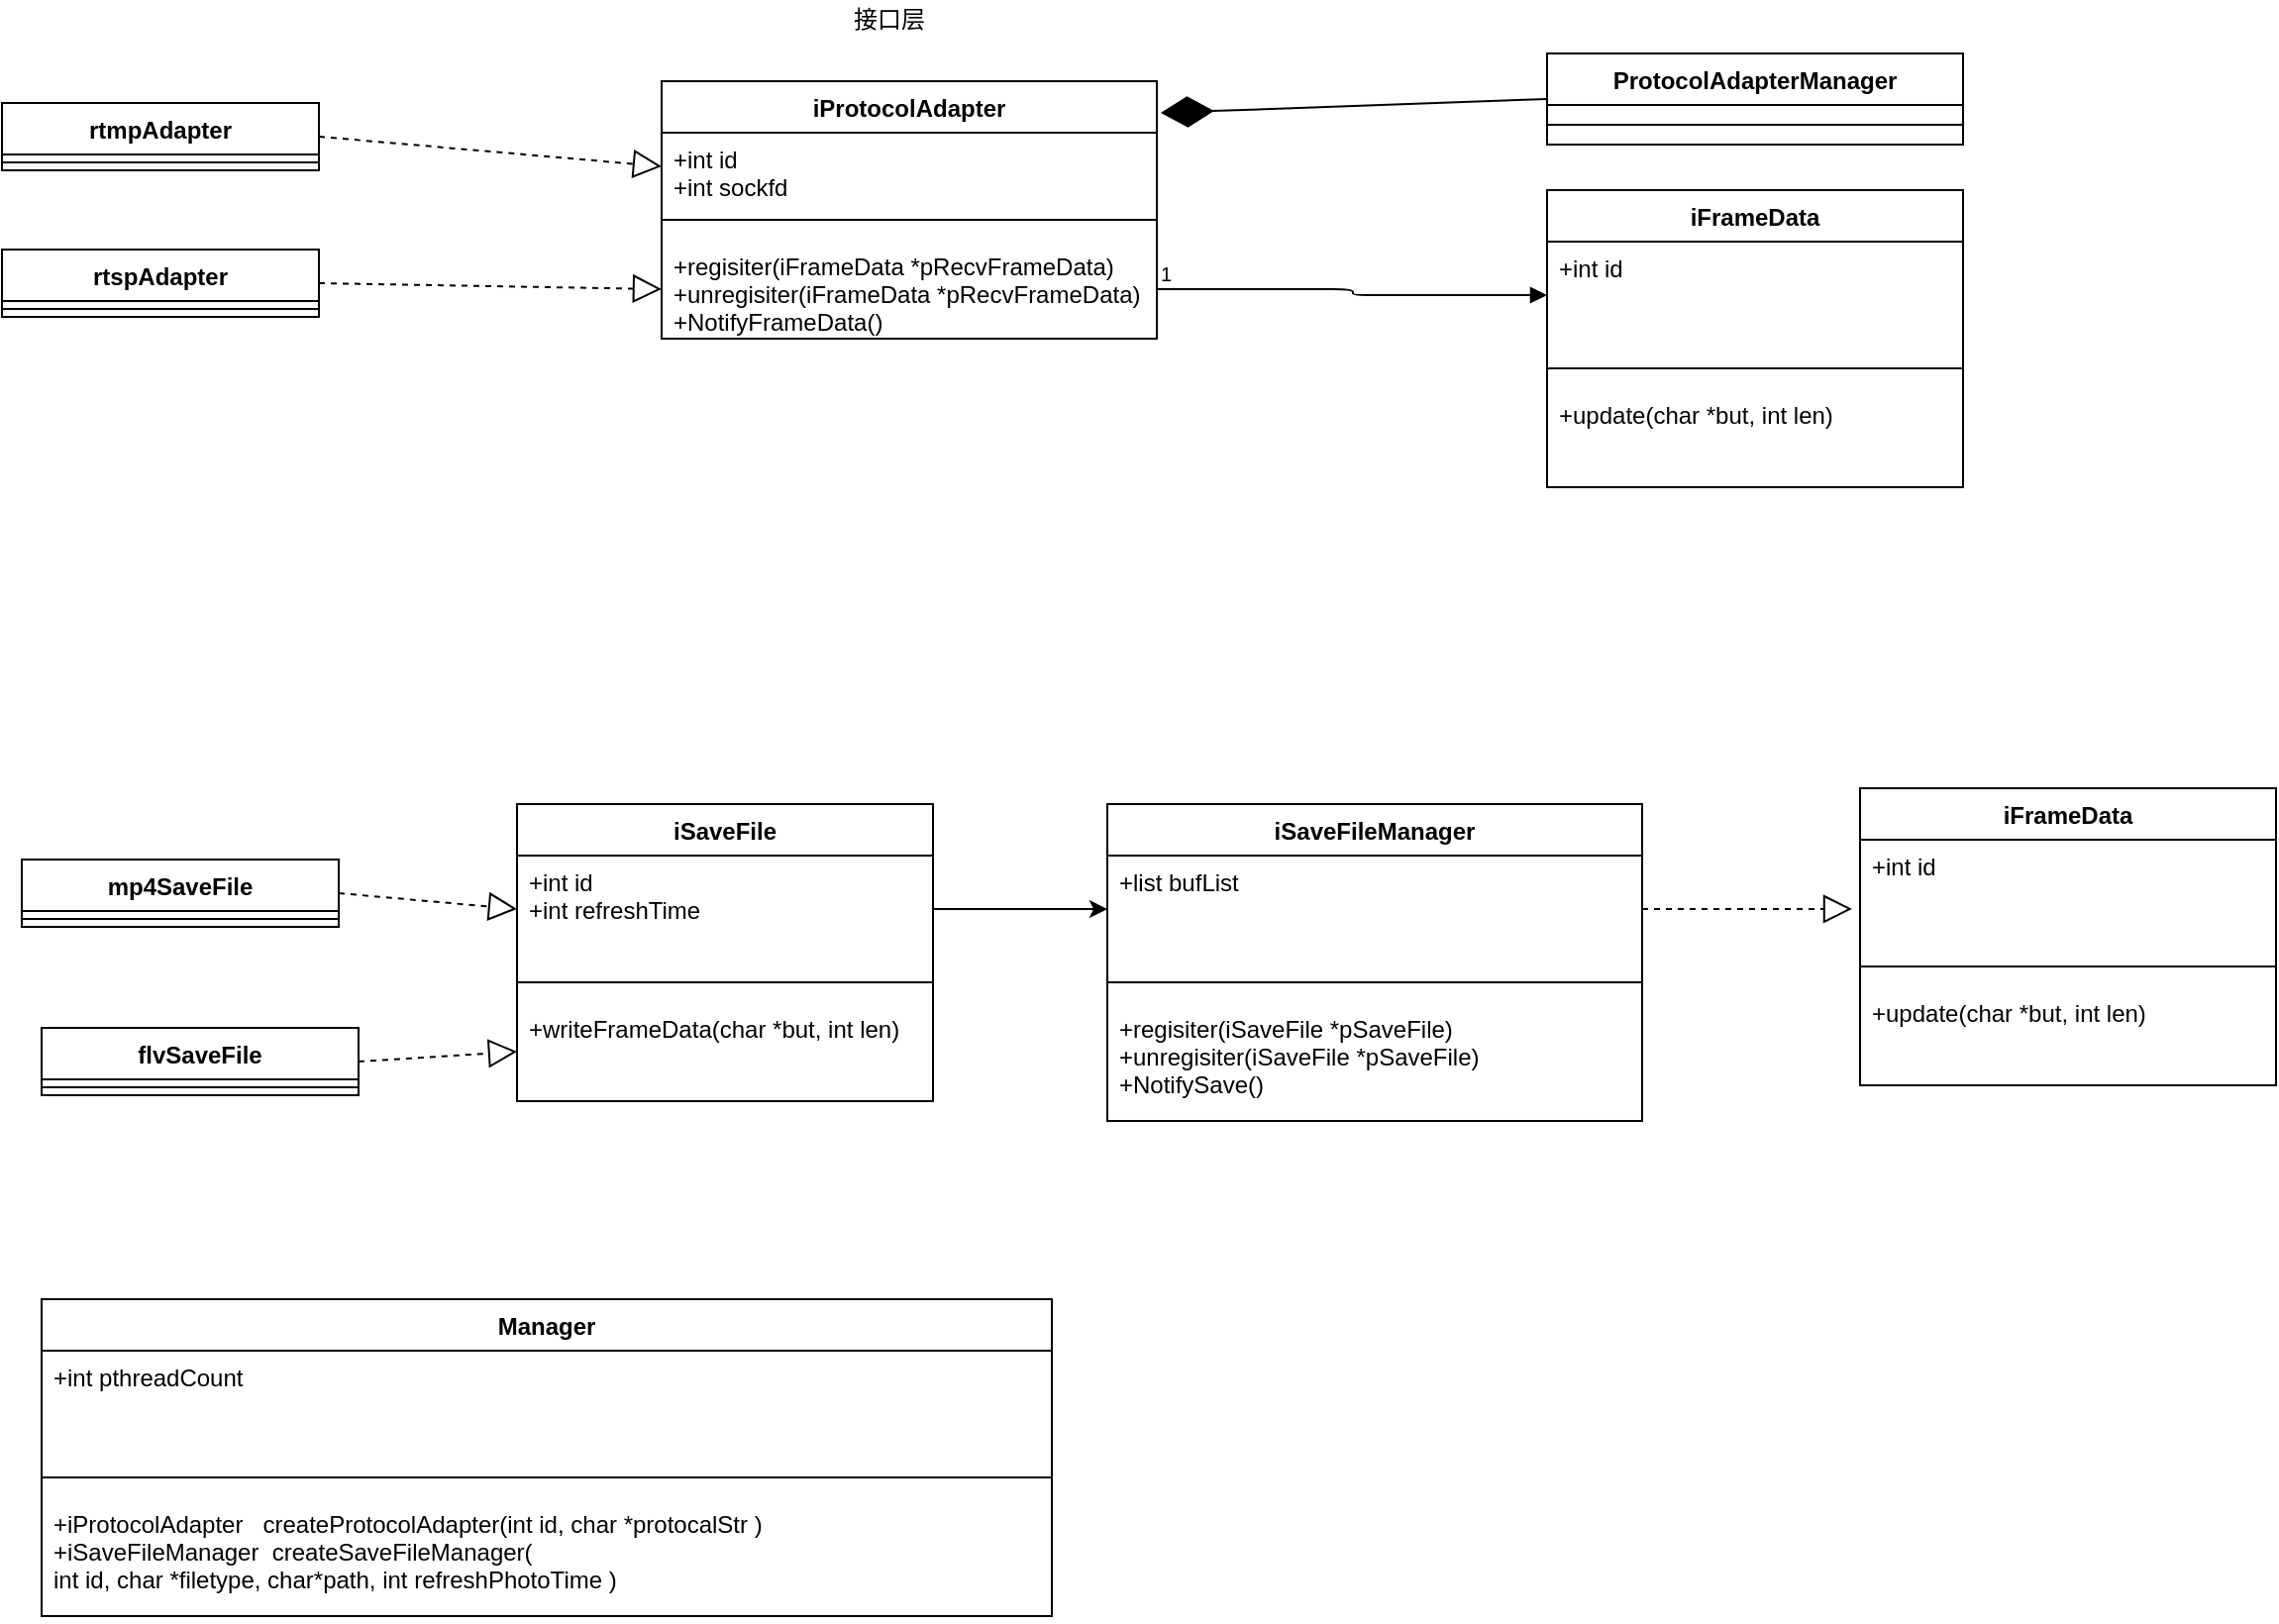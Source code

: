 <mxfile type="github" version="10.6.3"><diagram id="z9mPAAteEUhThnTqNwNB" name="Ã§Â¬Â¬ 1 Ã©Â¡Âµ"><mxGraphModel grid="1" shadow="0" math="0" pageHeight="1169" pageWidth="827" pageScale="1" page="1" fold="1" arrows="1" connect="1" tooltips="1" guides="1" gridSize="10" dy="790" dx="1394"><root><mxCell id="0" /><mxCell id="1" parent="0" /><mxCell id="UEfZ8wBBxdb6GRik4k6D-34" value="iProtocolAdapter&#10;" parent="1" style="swimlane;fontStyle=1;align=center;verticalAlign=top;childLayout=stackLayout;horizontal=1;startSize=26;horizontalStack=0;resizeParent=1;resizeParentMax=0;resizeLast=0;collapsible=1;marginBottom=0;" vertex="1"><mxGeometry as="geometry" y="75" x="413" width="250" height="130" /></mxCell><mxCell id="UEfZ8wBBxdb6GRik4k6D-35" value="+int id&#10;+int sockfd" parent="UEfZ8wBBxdb6GRik4k6D-34" style="text;strokeColor=none;fillColor=none;align=left;verticalAlign=top;spacingLeft=4;spacingRight=4;overflow=hidden;rotatable=0;points=[[0,0.5],[1,0.5]];portConstraint=eastwest;" vertex="1"><mxGeometry as="geometry" y="26" width="250" height="34" /></mxCell><mxCell id="UEfZ8wBBxdb6GRik4k6D-36" value="" parent="UEfZ8wBBxdb6GRik4k6D-34" style="line;strokeWidth=1;fillColor=none;align=left;verticalAlign=middle;spacingTop=-1;spacingLeft=3;spacingRight=3;rotatable=0;labelPosition=right;points=[];portConstraint=eastwest;" vertex="1"><mxGeometry as="geometry" y="60" width="250" height="20" /></mxCell><mxCell id="UEfZ8wBBxdb6GRik4k6D-37" value="+regisiter(iFrameData *pRecvFrameData)&#10;+unregisiter(iFrameData *pRecvFrameData)&#10;+NotifyFrameData()" parent="UEfZ8wBBxdb6GRik4k6D-34" style="text;strokeColor=none;fillColor=none;align=left;verticalAlign=top;spacingLeft=4;spacingRight=4;overflow=hidden;rotatable=0;points=[[0,0.5],[1,0.5]];portConstraint=eastwest;" vertex="1"><mxGeometry as="geometry" y="80" width="250" height="50" /></mxCell><mxCell id="UEfZ8wBBxdb6GRik4k6D-47" value="" parent="1" style="endArrow=block;dashed=1;endFill=0;endSize=12;html=1;exitX=1;exitY=0.5;exitDx=0;exitDy=0;entryX=0;entryY=0.5;entryDx=0;entryDy=0;" source="jZycAOeJuzSIiyM-q68W-5" edge="1" target="UEfZ8wBBxdb6GRik4k6D-37"><mxGeometry as="geometry" width="160" relative="1"><mxPoint as="sourcePoint" y="380" x="534" /><mxPoint as="targetPoint" y="240" x="430" /></mxGeometry></mxCell><mxCell id="UEfZ8wBBxdb6GRik4k6D-97" value="接口层&lt;br&gt;" parent="1" style="text;html=1;resizable=0;points=[];autosize=1;align=left;verticalAlign=top;spacingTop=-4;" vertex="1"><mxGeometry as="geometry" y="34" x="508" width="50" height="20" /></mxCell><mxCell id="jZycAOeJuzSIiyM-q68W-1" value="rtmpAdapter&#10;" parent="1" style="swimlane;fontStyle=1;align=center;verticalAlign=top;childLayout=stackLayout;horizontal=1;startSize=26;horizontalStack=0;resizeParent=1;resizeParentMax=0;resizeLast=0;collapsible=1;marginBottom=0;" vertex="1"><mxGeometry as="geometry" y="86" x="80" width="160" height="34" /></mxCell><mxCell id="jZycAOeJuzSIiyM-q68W-3" value="" parent="jZycAOeJuzSIiyM-q68W-1" style="line;strokeWidth=1;fillColor=none;align=left;verticalAlign=middle;spacingTop=-1;spacingLeft=3;spacingRight=3;rotatable=0;labelPosition=right;points=[];portConstraint=eastwest;" vertex="1"><mxGeometry as="geometry" y="26" width="160" height="8" /></mxCell><mxCell id="jZycAOeJuzSIiyM-q68W-5" value="rtspAdapter&#10;" parent="1" style="swimlane;fontStyle=1;align=center;verticalAlign=top;childLayout=stackLayout;horizontal=1;startSize=26;horizontalStack=0;resizeParent=1;resizeParentMax=0;resizeLast=0;collapsible=1;marginBottom=0;" vertex="1"><mxGeometry as="geometry" y="160" x="80" width="160" height="34" /></mxCell><mxCell id="jZycAOeJuzSIiyM-q68W-6" value="" parent="jZycAOeJuzSIiyM-q68W-5" style="line;strokeWidth=1;fillColor=none;align=left;verticalAlign=middle;spacingTop=-1;spacingLeft=3;spacingRight=3;rotatable=0;labelPosition=right;points=[];portConstraint=eastwest;" vertex="1"><mxGeometry as="geometry" y="26" width="160" height="8" /></mxCell><mxCell id="jZycAOeJuzSIiyM-q68W-7" value="" parent="1" style="endArrow=block;dashed=1;endFill=0;endSize=12;html=1;exitX=1;exitY=0.5;exitDx=0;exitDy=0;entryX=0;entryY=0.5;entryDx=0;entryDy=0;" source="jZycAOeJuzSIiyM-q68W-1" edge="1" target="UEfZ8wBBxdb6GRik4k6D-35"><mxGeometry as="geometry" width="160" relative="1"><mxPoint as="sourcePoint" y="84.5" x="230" /><mxPoint as="targetPoint" y="147.5" x="420" /></mxGeometry></mxCell><mxCell id="jZycAOeJuzSIiyM-q68W-24" value="iSaveFileManager&#10;" parent="1" style="swimlane;fontStyle=1;align=center;verticalAlign=top;childLayout=stackLayout;horizontal=1;startSize=26;horizontalStack=0;resizeParent=1;resizeParentMax=0;resizeLast=0;collapsible=1;marginBottom=0;" vertex="1"><mxGeometry as="geometry" y="440" x="638" width="270" height="160" /></mxCell><mxCell id="jZycAOeJuzSIiyM-q68W-25" value="+list bufList&#10;" parent="jZycAOeJuzSIiyM-q68W-24" style="text;strokeColor=none;fillColor=none;align=left;verticalAlign=top;spacingLeft=4;spacingRight=4;overflow=hidden;rotatable=0;points=[[0,0.5],[1,0.5]];portConstraint=eastwest;" vertex="1"><mxGeometry as="geometry" y="26" width="270" height="54" /></mxCell><mxCell id="jZycAOeJuzSIiyM-q68W-26" value="" parent="jZycAOeJuzSIiyM-q68W-24" style="line;strokeWidth=1;fillColor=none;align=left;verticalAlign=middle;spacingTop=-1;spacingLeft=3;spacingRight=3;rotatable=0;labelPosition=right;points=[];portConstraint=eastwest;" vertex="1"><mxGeometry as="geometry" y="80" width="270" height="20" /></mxCell><mxCell id="jZycAOeJuzSIiyM-q68W-27" value="+regisiter(iSaveFile *pSaveFile)&#10;+unregisiter(iSaveFile *pSaveFile)&#10;+NotifySave()" parent="jZycAOeJuzSIiyM-q68W-24" style="text;strokeColor=none;fillColor=none;align=left;verticalAlign=top;spacingLeft=4;spacingRight=4;overflow=hidden;rotatable=0;points=[[0,0.5],[1,0.5]];portConstraint=eastwest;" vertex="1"><mxGeometry as="geometry" y="100" width="270" height="60" /></mxCell><mxCell id="jZycAOeJuzSIiyM-q68W-29" value="iFrameData&#10;" parent="1" style="swimlane;fontStyle=1;align=center;verticalAlign=top;childLayout=stackLayout;horizontal=1;startSize=26;horizontalStack=0;resizeParent=1;resizeParentMax=0;resizeLast=0;collapsible=1;marginBottom=0;" vertex="1"><mxGeometry as="geometry" y="432" x="1018" width="210" height="150" /></mxCell><mxCell id="jZycAOeJuzSIiyM-q68W-30" value="+int id&#10;" parent="jZycAOeJuzSIiyM-q68W-29" style="text;strokeColor=none;fillColor=none;align=left;verticalAlign=top;spacingLeft=4;spacingRight=4;overflow=hidden;rotatable=0;points=[[0,0.5],[1,0.5]];portConstraint=eastwest;" vertex="1"><mxGeometry as="geometry" y="26" width="210" height="54" /></mxCell><mxCell id="jZycAOeJuzSIiyM-q68W-31" value="" parent="jZycAOeJuzSIiyM-q68W-29" style="line;strokeWidth=1;fillColor=none;align=left;verticalAlign=middle;spacingTop=-1;spacingLeft=3;spacingRight=3;rotatable=0;labelPosition=right;points=[];portConstraint=eastwest;" vertex="1"><mxGeometry as="geometry" y="80" width="210" height="20" /></mxCell><mxCell id="jZycAOeJuzSIiyM-q68W-32" value="+update(char *but, int len)&#10;" parent="jZycAOeJuzSIiyM-q68W-29" style="text;strokeColor=none;fillColor=none;align=left;verticalAlign=top;spacingLeft=4;spacingRight=4;overflow=hidden;rotatable=0;points=[[0,0.5],[1,0.5]];portConstraint=eastwest;" vertex="1"><mxGeometry as="geometry" y="100" width="210" height="50" /></mxCell><mxCell id="jZycAOeJuzSIiyM-q68W-33" value="ProtocolAdapterManager&#10;" parent="1" style="swimlane;fontStyle=1;align=center;verticalAlign=top;childLayout=stackLayout;horizontal=1;startSize=26;horizontalStack=0;resizeParent=1;resizeParentMax=0;resizeLast=0;collapsible=1;marginBottom=0;" vertex="1"><mxGeometry as="geometry" y="61" x="860" width="210" height="46" /></mxCell><mxCell id="jZycAOeJuzSIiyM-q68W-35" value="" parent="jZycAOeJuzSIiyM-q68W-33" style="line;strokeWidth=1;fillColor=none;align=left;verticalAlign=middle;spacingTop=-1;spacingLeft=3;spacingRight=3;rotatable=0;labelPosition=right;points=[];portConstraint=eastwest;" vertex="1"><mxGeometry as="geometry" y="26" width="210" height="20" /></mxCell><mxCell id="jZycAOeJuzSIiyM-q68W-37" value="" parent="1" style="endArrow=diamondThin;endFill=1;endSize=24;html=1;entryX=1.008;entryY=0.123;entryDx=0;entryDy=0;exitX=0;exitY=0.5;exitDx=0;exitDy=0;entryPerimeter=0;" source="jZycAOeJuzSIiyM-q68W-33" edge="1" target="UEfZ8wBBxdb6GRik4k6D-34"><mxGeometry as="geometry" width="160" relative="1"><mxPoint as="sourcePoint" y="60" x="800" /><mxPoint as="targetPoint" y="60" x="960" /></mxGeometry></mxCell><mxCell id="jZycAOeJuzSIiyM-q68W-38" value="" parent="1" style="endArrow=block;endFill=1;html=1;edgeStyle=orthogonalEdgeStyle;align=left;verticalAlign=top;exitX=1;exitY=0.5;exitDx=0;exitDy=0;entryX=0;entryY=0.5;entryDx=0;entryDy=0;" source="UEfZ8wBBxdb6GRik4k6D-37" edge="1" target="jZycAOeJuzSIiyM-q68W-44"><mxGeometry as="geometry" x="-1" relative="1"><mxPoint as="sourcePoint" y="176.5" x="700" /><mxPoint as="targetPoint" y="183" x="860" /><Array as="points"><mxPoint y="180" x="762" /><mxPoint y="183" x="762" /></Array></mxGeometry></mxCell><mxCell id="jZycAOeJuzSIiyM-q68W-39" value="1" parent="jZycAOeJuzSIiyM-q68W-38" style="resizable=0;html=1;align=left;verticalAlign=bottom;labelBackgroundColor=#ffffff;fontSize=10;" vertex="1" connectable="0"><mxGeometry as="geometry" x="-1" relative="1" /></mxCell><mxCell id="jZycAOeJuzSIiyM-q68W-40" value="iFrameData&#10;" parent="1" style="swimlane;fontStyle=1;align=center;verticalAlign=top;childLayout=stackLayout;horizontal=1;startSize=26;horizontalStack=0;resizeParent=1;resizeParentMax=0;resizeLast=0;collapsible=1;marginBottom=0;" vertex="1"><mxGeometry as="geometry" y="130" x="860" width="210" height="150" /></mxCell><mxCell id="jZycAOeJuzSIiyM-q68W-44" value="+int id&#10;&#10;" parent="jZycAOeJuzSIiyM-q68W-40" style="text;strokeColor=none;fillColor=none;align=left;verticalAlign=top;spacingLeft=4;spacingRight=4;overflow=hidden;rotatable=0;points=[[0,0.5],[1,0.5]];portConstraint=eastwest;" vertex="1"><mxGeometry as="geometry" y="26" width="210" height="54" /></mxCell><mxCell id="jZycAOeJuzSIiyM-q68W-42" value="" parent="jZycAOeJuzSIiyM-q68W-40" style="line;strokeWidth=1;fillColor=none;align=left;verticalAlign=middle;spacingTop=-1;spacingLeft=3;spacingRight=3;rotatable=0;labelPosition=right;points=[];portConstraint=eastwest;" vertex="1"><mxGeometry as="geometry" y="80" width="210" height="20" /></mxCell><mxCell id="jZycAOeJuzSIiyM-q68W-43" value="+update(char *but, int len)&#10;" parent="jZycAOeJuzSIiyM-q68W-40" style="text;strokeColor=none;fillColor=none;align=left;verticalAlign=top;spacingLeft=4;spacingRight=4;overflow=hidden;rotatable=0;points=[[0,0.5],[1,0.5]];portConstraint=eastwest;" vertex="1"><mxGeometry as="geometry" y="100" width="210" height="50" /></mxCell><mxCell id="jZycAOeJuzSIiyM-q68W-45" value="" parent="1" style="endArrow=block;dashed=1;endFill=0;endSize=12;html=1;exitX=1;exitY=0.5;exitDx=0;exitDy=0;entryX=-0.019;entryY=0.648;entryDx=0;entryDy=0;entryPerimeter=0;" source="jZycAOeJuzSIiyM-q68W-25" edge="1" target="jZycAOeJuzSIiyM-q68W-30"><mxGeometry as="geometry" width="160" relative="1"><mxPoint as="sourcePoint" y="380" x="578" /><mxPoint as="targetPoint" y="383" x="751" /></mxGeometry></mxCell><mxCell id="jZycAOeJuzSIiyM-q68W-48" value="iSaveFile&#10;" parent="1" style="swimlane;fontStyle=1;align=center;verticalAlign=top;childLayout=stackLayout;horizontal=1;startSize=26;horizontalStack=0;resizeParent=1;resizeParentMax=0;resizeLast=0;collapsible=1;marginBottom=0;" vertex="1"><mxGeometry as="geometry" y="440" x="340" width="210" height="150" /></mxCell><mxCell id="jZycAOeJuzSIiyM-q68W-49" value="+int id&#10;+int refreshTime" parent="jZycAOeJuzSIiyM-q68W-48" style="text;strokeColor=none;fillColor=none;align=left;verticalAlign=top;spacingLeft=4;spacingRight=4;overflow=hidden;rotatable=0;points=[[0,0.5],[1,0.5]];portConstraint=eastwest;" vertex="1"><mxGeometry as="geometry" y="26" width="210" height="54" /></mxCell><mxCell id="jZycAOeJuzSIiyM-q68W-50" value="" parent="jZycAOeJuzSIiyM-q68W-48" style="line;strokeWidth=1;fillColor=none;align=left;verticalAlign=middle;spacingTop=-1;spacingLeft=3;spacingRight=3;rotatable=0;labelPosition=right;points=[];portConstraint=eastwest;" vertex="1"><mxGeometry as="geometry" y="80" width="210" height="20" /></mxCell><mxCell id="jZycAOeJuzSIiyM-q68W-51" value="+writeFrameData(char *but, int len)&#10;" parent="jZycAOeJuzSIiyM-q68W-48" style="text;strokeColor=none;fillColor=none;align=left;verticalAlign=top;spacingLeft=4;spacingRight=4;overflow=hidden;rotatable=0;points=[[0,0.5],[1,0.5]];portConstraint=eastwest;" vertex="1"><mxGeometry as="geometry" y="100" width="210" height="50" /></mxCell><mxCell id="jZycAOeJuzSIiyM-q68W-53" parent="1" style="edgeStyle=orthogonalEdgeStyle;rounded=0;orthogonalLoop=1;jettySize=auto;html=1;exitX=1;exitY=0.5;exitDx=0;exitDy=0;entryX=0;entryY=0.5;entryDx=0;entryDy=0;" source="jZycAOeJuzSIiyM-q68W-49" edge="1" target="jZycAOeJuzSIiyM-q68W-25"><mxGeometry as="geometry" relative="1" /></mxCell><mxCell id="jZycAOeJuzSIiyM-q68W-54" value="" parent="1" style="endArrow=block;dashed=1;endFill=0;endSize=12;html=1;exitX=1;exitY=0.5;exitDx=0;exitDy=0;entryX=0;entryY=0.5;entryDx=0;entryDy=0;" source="jZycAOeJuzSIiyM-q68W-57" edge="1" target="jZycAOeJuzSIiyM-q68W-51"><mxGeometry as="geometry" width="160" relative="1"><mxPoint as="sourcePoint" y="762" x="454" /><mxPoint as="targetPoint" y="562" x="333" /></mxGeometry></mxCell><mxCell id="jZycAOeJuzSIiyM-q68W-55" value="mp4SaveFile&#10;" parent="1" style="swimlane;fontStyle=1;align=center;verticalAlign=top;childLayout=stackLayout;horizontal=1;startSize=26;horizontalStack=0;resizeParent=1;resizeParentMax=0;resizeLast=0;collapsible=1;marginBottom=0;" vertex="1"><mxGeometry as="geometry" y="468" x="90" width="160" height="34" /></mxCell><mxCell id="jZycAOeJuzSIiyM-q68W-56" value="" parent="jZycAOeJuzSIiyM-q68W-55" style="line;strokeWidth=1;fillColor=none;align=left;verticalAlign=middle;spacingTop=-1;spacingLeft=3;spacingRight=3;rotatable=0;labelPosition=right;points=[];portConstraint=eastwest;" vertex="1"><mxGeometry as="geometry" y="26" width="160" height="8" /></mxCell><mxCell id="jZycAOeJuzSIiyM-q68W-57" value="flvSaveFile" parent="1" style="swimlane;fontStyle=1;align=center;verticalAlign=top;childLayout=stackLayout;horizontal=1;startSize=26;horizontalStack=0;resizeParent=1;resizeParentMax=0;resizeLast=0;collapsible=1;marginBottom=0;" vertex="1"><mxGeometry as="geometry" y="553" x="100" width="160" height="34" /></mxCell><mxCell id="jZycAOeJuzSIiyM-q68W-58" value="" parent="jZycAOeJuzSIiyM-q68W-57" style="line;strokeWidth=1;fillColor=none;align=left;verticalAlign=middle;spacingTop=-1;spacingLeft=3;spacingRight=3;rotatable=0;labelPosition=right;points=[];portConstraint=eastwest;" vertex="1"><mxGeometry as="geometry" y="26" width="160" height="8" /></mxCell><mxCell id="jZycAOeJuzSIiyM-q68W-59" value="" parent="1" style="endArrow=block;dashed=1;endFill=0;endSize=12;html=1;exitX=1;exitY=0.5;exitDx=0;exitDy=0;entryX=0;entryY=0.5;entryDx=0;entryDy=0;" source="jZycAOeJuzSIiyM-q68W-55" edge="1" target="jZycAOeJuzSIiyM-q68W-49"><mxGeometry as="geometry" width="160" relative="1"><mxPoint as="sourcePoint" y="466.5" x="150" /><mxPoint as="targetPoint" y="500" x="333" /></mxGeometry></mxCell><mxCell id="jZycAOeJuzSIiyM-q68W-62" value="Manager" parent="1" style="swimlane;fontStyle=1;align=center;verticalAlign=top;childLayout=stackLayout;horizontal=1;startSize=26;horizontalStack=0;resizeParent=1;resizeParentMax=0;resizeLast=0;collapsible=1;marginBottom=0;" vertex="1"><mxGeometry as="geometry" y="690" x="100" width="510" height="160" /></mxCell><mxCell id="jZycAOeJuzSIiyM-q68W-63" value="+int pthreadCount&#10;&#10;" parent="jZycAOeJuzSIiyM-q68W-62" style="text;strokeColor=none;fillColor=none;align=left;verticalAlign=top;spacingLeft=4;spacingRight=4;overflow=hidden;rotatable=0;points=[[0,0.5],[1,0.5]];portConstraint=eastwest;" vertex="1"><mxGeometry as="geometry" y="26" width="510" height="54" /></mxCell><mxCell id="jZycAOeJuzSIiyM-q68W-64" value="" parent="jZycAOeJuzSIiyM-q68W-62" style="line;strokeWidth=1;fillColor=none;align=left;verticalAlign=middle;spacingTop=-1;spacingLeft=3;spacingRight=3;rotatable=0;labelPosition=right;points=[];portConstraint=eastwest;" vertex="1"><mxGeometry as="geometry" y="80" width="510" height="20" /></mxCell><mxCell id="jZycAOeJuzSIiyM-q68W-65" value="+iProtocolAdapter   createProtocolAdapter(int id, char *protocalStr )&#10;+iSaveFileManager  createSaveFileManager(&#10;int id, char *filetype, char*path, int refreshPhotoTime )&#10;" parent="jZycAOeJuzSIiyM-q68W-62" style="text;strokeColor=none;fillColor=none;align=left;verticalAlign=top;spacingLeft=4;spacingRight=4;overflow=hidden;rotatable=0;points=[[0,0.5],[1,0.5]];portConstraint=eastwest;" vertex="1"><mxGeometry as="geometry" y="100" width="510" height="60" /></mxCell></root></mxGraphModel></diagram></mxfile>